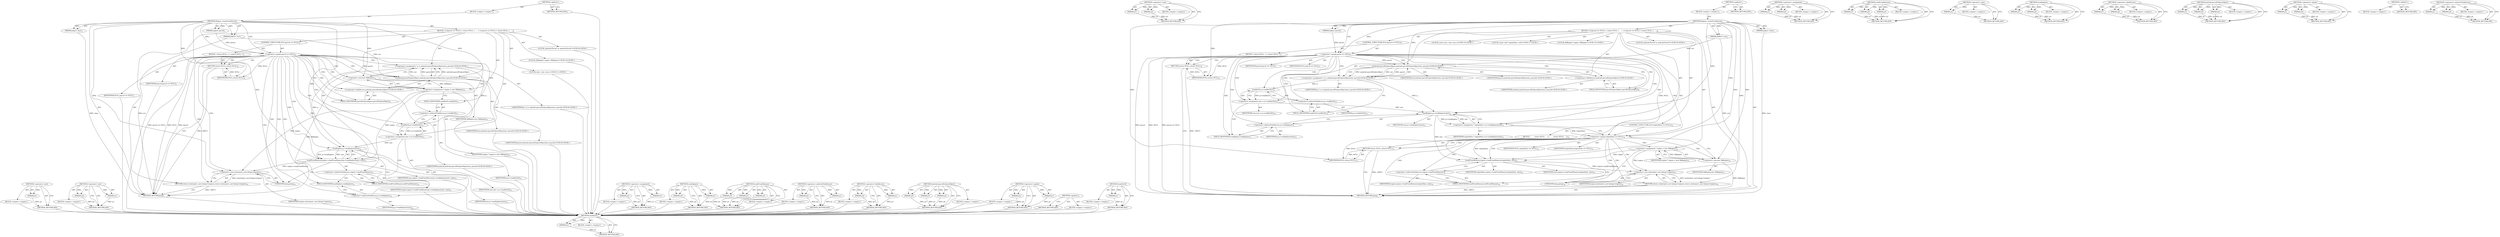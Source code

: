 digraph "&lt;operator&gt;.indirectFieldAccess" {
vulnerable_105 [label=<(METHOD,&lt;operator&gt;.new)>];
vulnerable_106 [label=<(PARAM,p1)>];
vulnerable_107 [label=<(BLOCK,&lt;empty&gt;,&lt;empty&gt;)>];
vulnerable_108 [label=<(METHOD_RETURN,ANY)>];
vulnerable_129 [label=<(METHOD,&lt;operator&gt;.cast)>];
vulnerable_130 [label=<(PARAM,p1)>];
vulnerable_131 [label=<(PARAM,p2)>];
vulnerable_132 [label=<(BLOCK,&lt;empty&gt;,&lt;empty&gt;)>];
vulnerable_133 [label=<(METHOD_RETURN,ANY)>];
vulnerable_6 [label=<(METHOD,&lt;global&gt;)<SUB>1</SUB>>];
vulnerable_7 [label=<(BLOCK,&lt;empty&gt;,&lt;empty&gt;)<SUB>1</SUB>>];
vulnerable_8 [label=<(METHOD,Region_createFromParcel)<SUB>1</SUB>>];
vulnerable_9 [label=<(PARAM,JNIEnv* env)<SUB>1</SUB>>];
vulnerable_10 [label=<(PARAM,jobject clazz)<SUB>1</SUB>>];
vulnerable_11 [label=<(PARAM,jobject parcel)<SUB>1</SUB>>];
vulnerable_12 [label=<(BLOCK,{
 if (parcel == NULL) {
 return NULL;
 }

 
  ...,{
 if (parcel == NULL) {
 return NULL;
 }

 
  ...)<SUB>2</SUB>>];
vulnerable_13 [label=<(CONTROL_STRUCTURE,IF,if (parcel == NULL))<SUB>3</SUB>>];
vulnerable_14 [label=<(&lt;operator&gt;.equals,parcel == NULL)<SUB>3</SUB>>];
vulnerable_15 [label=<(IDENTIFIER,parcel,parcel == NULL)<SUB>3</SUB>>];
vulnerable_16 [label=<(IDENTIFIER,NULL,parcel == NULL)<SUB>3</SUB>>];
vulnerable_17 [label=<(BLOCK,{
 return NULL;
 },{
 return NULL;
 })<SUB>3</SUB>>];
vulnerable_18 [label=<(RETURN,return NULL;,return NULL;)<SUB>4</SUB>>];
vulnerable_19 [label=<(IDENTIFIER,NULL,return NULL;)<SUB>4</SUB>>];
vulnerable_20 [label="<(LOCAL,android.Parcel* p: android.Parcel*)<SUB>8</SUB>>"];
vulnerable_21 [label="<(&lt;operator&gt;.assignment,* p = android::parcelForJavaObject(env, parcel))<SUB>8</SUB>>"];
vulnerable_22 [label="<(IDENTIFIER,p,* p = android::parcelForJavaObject(env, parcel))<SUB>8</SUB>>"];
vulnerable_23 [label="<(android.parcelForJavaObject,android::parcelForJavaObject(env, parcel))<SUB>8</SUB>>"];
vulnerable_24 [label="<(&lt;operator&gt;.fieldAccess,android::parcelForJavaObject)<SUB>8</SUB>>"];
vulnerable_25 [label="<(IDENTIFIER,android,android::parcelForJavaObject(env, parcel))<SUB>8</SUB>>"];
vulnerable_26 [label=<(FIELD_IDENTIFIER,parcelForJavaObject,parcelForJavaObject)<SUB>8</SUB>>];
vulnerable_27 [label="<(IDENTIFIER,env,android::parcelForJavaObject(env, parcel))<SUB>8</SUB>>"];
vulnerable_28 [label="<(IDENTIFIER,parcel,android::parcelForJavaObject(env, parcel))<SUB>8</SUB>>"];
vulnerable_29 [label="<(LOCAL,SkRegion* region: SkRegion*)<SUB>10</SUB>>"];
vulnerable_30 [label=<(&lt;operator&gt;.assignment,* region = new SkRegion)<SUB>10</SUB>>];
vulnerable_31 [label=<(IDENTIFIER,region,* region = new SkRegion)<SUB>10</SUB>>];
vulnerable_32 [label=<(&lt;operator&gt;.new,new SkRegion)<SUB>10</SUB>>];
vulnerable_33 [label=<(IDENTIFIER,SkRegion,new SkRegion)<SUB>10</SUB>>];
vulnerable_34 [label="<(LOCAL,size_t size: size_t)<SUB>11</SUB>>"];
vulnerable_35 [label=<(&lt;operator&gt;.assignment,size = p-&gt;readInt32())<SUB>11</SUB>>];
vulnerable_36 [label=<(IDENTIFIER,size,size = p-&gt;readInt32())<SUB>11</SUB>>];
vulnerable_37 [label=<(readInt32,p-&gt;readInt32())<SUB>11</SUB>>];
vulnerable_38 [label=<(&lt;operator&gt;.indirectFieldAccess,p-&gt;readInt32)<SUB>11</SUB>>];
vulnerable_39 [label=<(IDENTIFIER,p,p-&gt;readInt32())<SUB>11</SUB>>];
vulnerable_40 [label=<(FIELD_IDENTIFIER,readInt32,readInt32)<SUB>11</SUB>>];
vulnerable_41 [label=<(readFromMemory,region-&gt;readFromMemory(p-&gt;readInplace(size), size))<SUB>12</SUB>>];
vulnerable_42 [label=<(&lt;operator&gt;.indirectFieldAccess,region-&gt;readFromMemory)<SUB>12</SUB>>];
vulnerable_43 [label=<(IDENTIFIER,region,region-&gt;readFromMemory(p-&gt;readInplace(size), size))<SUB>12</SUB>>];
vulnerable_44 [label=<(FIELD_IDENTIFIER,readFromMemory,readFromMemory)<SUB>12</SUB>>];
vulnerable_45 [label=<(readInplace,p-&gt;readInplace(size))<SUB>12</SUB>>];
vulnerable_46 [label=<(&lt;operator&gt;.indirectFieldAccess,p-&gt;readInplace)<SUB>12</SUB>>];
vulnerable_47 [label=<(IDENTIFIER,p,p-&gt;readInplace(size))<SUB>12</SUB>>];
vulnerable_48 [label=<(FIELD_IDENTIFIER,readInplace,readInplace)<SUB>12</SUB>>];
vulnerable_49 [label=<(IDENTIFIER,size,p-&gt;readInplace(size))<SUB>12</SUB>>];
vulnerable_50 [label=<(IDENTIFIER,size,region-&gt;readFromMemory(p-&gt;readInplace(size), size))<SUB>12</SUB>>];
vulnerable_51 [label=<(RETURN,return reinterpret_cast&lt;jlong&gt;(region);,return reinterpret_cast&lt;jlong&gt;(region);)<SUB>14</SUB>>];
vulnerable_52 [label=<(&lt;operator&gt;.cast,reinterpret_cast&lt;jlong&gt;(region))<SUB>14</SUB>>];
vulnerable_53 [label=<(UNKNOWN,jlong,jlong)<SUB>14</SUB>>];
vulnerable_54 [label=<(IDENTIFIER,region,reinterpret_cast&lt;jlong&gt;(region))<SUB>14</SUB>>];
vulnerable_55 [label=<(METHOD_RETURN,jlong)<SUB>1</SUB>>];
vulnerable_57 [label=<(METHOD_RETURN,ANY)<SUB>1</SUB>>];
vulnerable_89 [label=<(METHOD,&lt;operator&gt;.assignment)>];
vulnerable_90 [label=<(PARAM,p1)>];
vulnerable_91 [label=<(PARAM,p2)>];
vulnerable_92 [label=<(BLOCK,&lt;empty&gt;,&lt;empty&gt;)>];
vulnerable_93 [label=<(METHOD_RETURN,ANY)>];
vulnerable_124 [label=<(METHOD,readInplace)>];
vulnerable_125 [label=<(PARAM,p1)>];
vulnerable_126 [label=<(PARAM,p2)>];
vulnerable_127 [label=<(BLOCK,&lt;empty&gt;,&lt;empty&gt;)>];
vulnerable_128 [label=<(METHOD_RETURN,ANY)>];
vulnerable_118 [label=<(METHOD,readFromMemory)>];
vulnerable_119 [label=<(PARAM,p1)>];
vulnerable_120 [label=<(PARAM,p2)>];
vulnerable_121 [label=<(PARAM,p3)>];
vulnerable_122 [label=<(BLOCK,&lt;empty&gt;,&lt;empty&gt;)>];
vulnerable_123 [label=<(METHOD_RETURN,ANY)>];
vulnerable_113 [label=<(METHOD,&lt;operator&gt;.indirectFieldAccess)>];
vulnerable_114 [label=<(PARAM,p1)>];
vulnerable_115 [label=<(PARAM,p2)>];
vulnerable_116 [label=<(BLOCK,&lt;empty&gt;,&lt;empty&gt;)>];
vulnerable_117 [label=<(METHOD_RETURN,ANY)>];
vulnerable_100 [label=<(METHOD,&lt;operator&gt;.fieldAccess)>];
vulnerable_101 [label=<(PARAM,p1)>];
vulnerable_102 [label=<(PARAM,p2)>];
vulnerable_103 [label=<(BLOCK,&lt;empty&gt;,&lt;empty&gt;)>];
vulnerable_104 [label=<(METHOD_RETURN,ANY)>];
vulnerable_94 [label=<(METHOD,android.parcelForJavaObject)>];
vulnerable_95 [label=<(PARAM,p1)>];
vulnerable_96 [label=<(PARAM,p2)>];
vulnerable_97 [label=<(PARAM,p3)>];
vulnerable_98 [label=<(BLOCK,&lt;empty&gt;,&lt;empty&gt;)>];
vulnerable_99 [label=<(METHOD_RETURN,ANY)>];
vulnerable_84 [label=<(METHOD,&lt;operator&gt;.equals)>];
vulnerable_85 [label=<(PARAM,p1)>];
vulnerable_86 [label=<(PARAM,p2)>];
vulnerable_87 [label=<(BLOCK,&lt;empty&gt;,&lt;empty&gt;)>];
vulnerable_88 [label=<(METHOD_RETURN,ANY)>];
vulnerable_78 [label=<(METHOD,&lt;global&gt;)<SUB>1</SUB>>];
vulnerable_79 [label=<(BLOCK,&lt;empty&gt;,&lt;empty&gt;)>];
vulnerable_80 [label=<(METHOD_RETURN,ANY)>];
vulnerable_109 [label=<(METHOD,readInt32)>];
vulnerable_110 [label=<(PARAM,p1)>];
vulnerable_111 [label=<(BLOCK,&lt;empty&gt;,&lt;empty&gt;)>];
vulnerable_112 [label=<(METHOD_RETURN,ANY)>];
fixed_118 [label=<(METHOD,readInt32)>];
fixed_119 [label=<(PARAM,p1)>];
fixed_120 [label=<(BLOCK,&lt;empty&gt;,&lt;empty&gt;)>];
fixed_121 [label=<(METHOD_RETURN,ANY)>];
fixed_142 [label=<(METHOD,&lt;operator&gt;.cast)>];
fixed_143 [label=<(PARAM,p1)>];
fixed_144 [label=<(PARAM,p2)>];
fixed_145 [label=<(BLOCK,&lt;empty&gt;,&lt;empty&gt;)>];
fixed_146 [label=<(METHOD_RETURN,ANY)>];
fixed_6 [label=<(METHOD,&lt;global&gt;)<SUB>1</SUB>>];
fixed_7 [label=<(BLOCK,&lt;empty&gt;,&lt;empty&gt;)<SUB>1</SUB>>];
fixed_8 [label=<(METHOD,Region_createFromParcel)<SUB>1</SUB>>];
fixed_9 [label=<(PARAM,JNIEnv* env)<SUB>1</SUB>>];
fixed_10 [label=<(PARAM,jobject clazz)<SUB>1</SUB>>];
fixed_11 [label=<(PARAM,jobject parcel)<SUB>1</SUB>>];
fixed_12 [label=<(BLOCK,{
 if (parcel == NULL) {
 return NULL;
 }

 
  ...,{
 if (parcel == NULL) {
 return NULL;
 }

 
  ...)<SUB>2</SUB>>];
fixed_13 [label=<(CONTROL_STRUCTURE,IF,if (parcel == NULL))<SUB>3</SUB>>];
fixed_14 [label=<(&lt;operator&gt;.equals,parcel == NULL)<SUB>3</SUB>>];
fixed_15 [label=<(IDENTIFIER,parcel,parcel == NULL)<SUB>3</SUB>>];
fixed_16 [label=<(IDENTIFIER,NULL,parcel == NULL)<SUB>3</SUB>>];
fixed_17 [label=<(BLOCK,{
 return NULL;
 },{
 return NULL;
 })<SUB>3</SUB>>];
fixed_18 [label=<(RETURN,return NULL;,return NULL;)<SUB>4</SUB>>];
fixed_19 [label=<(IDENTIFIER,NULL,return NULL;)<SUB>4</SUB>>];
fixed_20 [label="<(LOCAL,android.Parcel* p: android.Parcel*)<SUB>8</SUB>>"];
fixed_21 [label="<(&lt;operator&gt;.assignment,* p = android::parcelForJavaObject(env, parcel))<SUB>8</SUB>>"];
fixed_22 [label="<(IDENTIFIER,p,* p = android::parcelForJavaObject(env, parcel))<SUB>8</SUB>>"];
fixed_23 [label="<(android.parcelForJavaObject,android::parcelForJavaObject(env, parcel))<SUB>8</SUB>>"];
fixed_24 [label="<(&lt;operator&gt;.fieldAccess,android::parcelForJavaObject)<SUB>8</SUB>>"];
fixed_25 [label="<(IDENTIFIER,android,android::parcelForJavaObject(env, parcel))<SUB>8</SUB>>"];
fixed_26 [label=<(FIELD_IDENTIFIER,parcelForJavaObject,parcelForJavaObject)<SUB>8</SUB>>];
fixed_27 [label="<(IDENTIFIER,env,android::parcelForJavaObject(env, parcel))<SUB>8</SUB>>"];
fixed_28 [label="<(IDENTIFIER,parcel,android::parcelForJavaObject(env, parcel))<SUB>8</SUB>>"];
fixed_29 [label="<(LOCAL,const size_t size: size_t)<SUB>10</SUB>>"];
fixed_30 [label=<(&lt;operator&gt;.assignment,size = p-&gt;readInt32())<SUB>10</SUB>>];
fixed_31 [label=<(IDENTIFIER,size,size = p-&gt;readInt32())<SUB>10</SUB>>];
fixed_32 [label=<(readInt32,p-&gt;readInt32())<SUB>10</SUB>>];
fixed_33 [label=<(&lt;operator&gt;.indirectFieldAccess,p-&gt;readInt32)<SUB>10</SUB>>];
fixed_34 [label=<(IDENTIFIER,p,p-&gt;readInt32())<SUB>10</SUB>>];
fixed_35 [label=<(FIELD_IDENTIFIER,readInt32,readInt32)<SUB>10</SUB>>];
fixed_36 [label="<(LOCAL,const void* regionData: void*)<SUB>11</SUB>>"];
fixed_37 [label=<(&lt;operator&gt;.assignment,* regionData = p-&gt;readInplace(size))<SUB>11</SUB>>];
fixed_38 [label=<(IDENTIFIER,regionData,* regionData = p-&gt;readInplace(size))<SUB>11</SUB>>];
fixed_39 [label=<(readInplace,p-&gt;readInplace(size))<SUB>11</SUB>>];
fixed_40 [label=<(&lt;operator&gt;.indirectFieldAccess,p-&gt;readInplace)<SUB>11</SUB>>];
fixed_41 [label=<(IDENTIFIER,p,p-&gt;readInplace(size))<SUB>11</SUB>>];
fixed_42 [label=<(FIELD_IDENTIFIER,readInplace,readInplace)<SUB>11</SUB>>];
fixed_43 [label=<(IDENTIFIER,size,p-&gt;readInplace(size))<SUB>11</SUB>>];
fixed_44 [label=<(CONTROL_STRUCTURE,IF,if (regionData == NULL))<SUB>12</SUB>>];
fixed_45 [label=<(&lt;operator&gt;.equals,regionData == NULL)<SUB>12</SUB>>];
fixed_46 [label=<(IDENTIFIER,regionData,regionData == NULL)<SUB>12</SUB>>];
fixed_47 [label=<(IDENTIFIER,NULL,regionData == NULL)<SUB>12</SUB>>];
fixed_48 [label=<(BLOCK,{
        return NULL;
    },{
        return NULL;
    })<SUB>12</SUB>>];
fixed_49 [label=<(RETURN,return NULL;,return NULL;)<SUB>13</SUB>>];
fixed_50 [label=<(IDENTIFIER,NULL,return NULL;)<SUB>13</SUB>>];
fixed_51 [label="<(LOCAL,SkRegion* region: SkRegion*)<SUB>15</SUB>>"];
fixed_52 [label=<(&lt;operator&gt;.assignment,* region = new SkRegion)<SUB>15</SUB>>];
fixed_53 [label=<(IDENTIFIER,region,* region = new SkRegion)<SUB>15</SUB>>];
fixed_54 [label=<(&lt;operator&gt;.new,new SkRegion)<SUB>15</SUB>>];
fixed_55 [label=<(IDENTIFIER,SkRegion,new SkRegion)<SUB>15</SUB>>];
fixed_56 [label=<(readFromMemory,region-&gt;readFromMemory(regionData, size))<SUB>16</SUB>>];
fixed_57 [label=<(&lt;operator&gt;.indirectFieldAccess,region-&gt;readFromMemory)<SUB>16</SUB>>];
fixed_58 [label=<(IDENTIFIER,region,region-&gt;readFromMemory(regionData, size))<SUB>16</SUB>>];
fixed_59 [label=<(FIELD_IDENTIFIER,readFromMemory,readFromMemory)<SUB>16</SUB>>];
fixed_60 [label=<(IDENTIFIER,regionData,region-&gt;readFromMemory(regionData, size))<SUB>16</SUB>>];
fixed_61 [label=<(IDENTIFIER,size,region-&gt;readFromMemory(regionData, size))<SUB>16</SUB>>];
fixed_62 [label=<(RETURN,return reinterpret_cast&lt;jlong&gt;(region);,return reinterpret_cast&lt;jlong&gt;(region);)<SUB>18</SUB>>];
fixed_63 [label=<(&lt;operator&gt;.cast,reinterpret_cast&lt;jlong&gt;(region))<SUB>18</SUB>>];
fixed_64 [label=<(UNKNOWN,jlong,jlong)<SUB>18</SUB>>];
fixed_65 [label=<(IDENTIFIER,region,reinterpret_cast&lt;jlong&gt;(region))<SUB>18</SUB>>];
fixed_66 [label=<(METHOD_RETURN,jlong)<SUB>1</SUB>>];
fixed_68 [label=<(METHOD_RETURN,ANY)<SUB>1</SUB>>];
fixed_102 [label=<(METHOD,&lt;operator&gt;.assignment)>];
fixed_103 [label=<(PARAM,p1)>];
fixed_104 [label=<(PARAM,p2)>];
fixed_105 [label=<(BLOCK,&lt;empty&gt;,&lt;empty&gt;)>];
fixed_106 [label=<(METHOD_RETURN,ANY)>];
fixed_136 [label=<(METHOD,readFromMemory)>];
fixed_137 [label=<(PARAM,p1)>];
fixed_138 [label=<(PARAM,p2)>];
fixed_139 [label=<(PARAM,p3)>];
fixed_140 [label=<(BLOCK,&lt;empty&gt;,&lt;empty&gt;)>];
fixed_141 [label=<(METHOD_RETURN,ANY)>];
fixed_132 [label=<(METHOD,&lt;operator&gt;.new)>];
fixed_133 [label=<(PARAM,p1)>];
fixed_134 [label=<(BLOCK,&lt;empty&gt;,&lt;empty&gt;)>];
fixed_135 [label=<(METHOD_RETURN,ANY)>];
fixed_127 [label=<(METHOD,readInplace)>];
fixed_128 [label=<(PARAM,p1)>];
fixed_129 [label=<(PARAM,p2)>];
fixed_130 [label=<(BLOCK,&lt;empty&gt;,&lt;empty&gt;)>];
fixed_131 [label=<(METHOD_RETURN,ANY)>];
fixed_113 [label=<(METHOD,&lt;operator&gt;.fieldAccess)>];
fixed_114 [label=<(PARAM,p1)>];
fixed_115 [label=<(PARAM,p2)>];
fixed_116 [label=<(BLOCK,&lt;empty&gt;,&lt;empty&gt;)>];
fixed_117 [label=<(METHOD_RETURN,ANY)>];
fixed_107 [label=<(METHOD,android.parcelForJavaObject)>];
fixed_108 [label=<(PARAM,p1)>];
fixed_109 [label=<(PARAM,p2)>];
fixed_110 [label=<(PARAM,p3)>];
fixed_111 [label=<(BLOCK,&lt;empty&gt;,&lt;empty&gt;)>];
fixed_112 [label=<(METHOD_RETURN,ANY)>];
fixed_97 [label=<(METHOD,&lt;operator&gt;.equals)>];
fixed_98 [label=<(PARAM,p1)>];
fixed_99 [label=<(PARAM,p2)>];
fixed_100 [label=<(BLOCK,&lt;empty&gt;,&lt;empty&gt;)>];
fixed_101 [label=<(METHOD_RETURN,ANY)>];
fixed_91 [label=<(METHOD,&lt;global&gt;)<SUB>1</SUB>>];
fixed_92 [label=<(BLOCK,&lt;empty&gt;,&lt;empty&gt;)>];
fixed_93 [label=<(METHOD_RETURN,ANY)>];
fixed_122 [label=<(METHOD,&lt;operator&gt;.indirectFieldAccess)>];
fixed_123 [label=<(PARAM,p1)>];
fixed_124 [label=<(PARAM,p2)>];
fixed_125 [label=<(BLOCK,&lt;empty&gt;,&lt;empty&gt;)>];
fixed_126 [label=<(METHOD_RETURN,ANY)>];
vulnerable_105 -> vulnerable_106  [key=0, label="AST: "];
vulnerable_105 -> vulnerable_106  [key=1, label="DDG: "];
vulnerable_105 -> vulnerable_107  [key=0, label="AST: "];
vulnerable_105 -> vulnerable_108  [key=0, label="AST: "];
vulnerable_105 -> vulnerable_108  [key=1, label="CFG: "];
vulnerable_106 -> vulnerable_108  [key=0, label="DDG: p1"];
vulnerable_107 -> fixed_118  [key=0];
vulnerable_108 -> fixed_118  [key=0];
vulnerable_129 -> vulnerable_130  [key=0, label="AST: "];
vulnerable_129 -> vulnerable_130  [key=1, label="DDG: "];
vulnerable_129 -> vulnerable_132  [key=0, label="AST: "];
vulnerable_129 -> vulnerable_131  [key=0, label="AST: "];
vulnerable_129 -> vulnerable_131  [key=1, label="DDG: "];
vulnerable_129 -> vulnerable_133  [key=0, label="AST: "];
vulnerable_129 -> vulnerable_133  [key=1, label="CFG: "];
vulnerable_130 -> vulnerable_133  [key=0, label="DDG: p1"];
vulnerable_131 -> vulnerable_133  [key=0, label="DDG: p2"];
vulnerable_132 -> fixed_118  [key=0];
vulnerable_133 -> fixed_118  [key=0];
vulnerable_6 -> vulnerable_7  [key=0, label="AST: "];
vulnerable_6 -> vulnerable_57  [key=0, label="AST: "];
vulnerable_6 -> vulnerable_57  [key=1, label="CFG: "];
vulnerable_7 -> vulnerable_8  [key=0, label="AST: "];
vulnerable_8 -> vulnerable_9  [key=0, label="AST: "];
vulnerable_8 -> vulnerable_9  [key=1, label="DDG: "];
vulnerable_8 -> vulnerable_10  [key=0, label="AST: "];
vulnerable_8 -> vulnerable_10  [key=1, label="DDG: "];
vulnerable_8 -> vulnerable_11  [key=0, label="AST: "];
vulnerable_8 -> vulnerable_11  [key=1, label="DDG: "];
vulnerable_8 -> vulnerable_12  [key=0, label="AST: "];
vulnerable_8 -> vulnerable_55  [key=0, label="AST: "];
vulnerable_8 -> vulnerable_14  [key=0, label="CFG: "];
vulnerable_8 -> vulnerable_14  [key=1, label="DDG: "];
vulnerable_8 -> vulnerable_41  [key=0, label="DDG: "];
vulnerable_8 -> vulnerable_52  [key=0, label="DDG: "];
vulnerable_8 -> vulnerable_23  [key=0, label="DDG: "];
vulnerable_8 -> vulnerable_32  [key=0, label="DDG: "];
vulnerable_8 -> vulnerable_45  [key=0, label="DDG: "];
vulnerable_8 -> vulnerable_19  [key=0, label="DDG: "];
vulnerable_9 -> vulnerable_55  [key=0, label="DDG: env"];
vulnerable_9 -> vulnerable_23  [key=0, label="DDG: env"];
vulnerable_10 -> vulnerable_55  [key=0, label="DDG: clazz"];
vulnerable_11 -> vulnerable_14  [key=0, label="DDG: parcel"];
vulnerable_12 -> vulnerable_13  [key=0, label="AST: "];
vulnerable_12 -> vulnerable_20  [key=0, label="AST: "];
vulnerable_12 -> vulnerable_21  [key=0, label="AST: "];
vulnerable_12 -> vulnerable_29  [key=0, label="AST: "];
vulnerable_12 -> vulnerable_30  [key=0, label="AST: "];
vulnerable_12 -> vulnerable_34  [key=0, label="AST: "];
vulnerable_12 -> vulnerable_35  [key=0, label="AST: "];
vulnerable_12 -> vulnerable_41  [key=0, label="AST: "];
vulnerable_12 -> vulnerable_51  [key=0, label="AST: "];
vulnerable_13 -> vulnerable_14  [key=0, label="AST: "];
vulnerable_13 -> vulnerable_17  [key=0, label="AST: "];
vulnerable_14 -> vulnerable_15  [key=0, label="AST: "];
vulnerable_14 -> vulnerable_16  [key=0, label="AST: "];
vulnerable_14 -> vulnerable_18  [key=0, label="CFG: "];
vulnerable_14 -> vulnerable_18  [key=1, label="CDG: "];
vulnerable_14 -> vulnerable_26  [key=0, label="CFG: "];
vulnerable_14 -> vulnerable_26  [key=1, label="CDG: "];
vulnerable_14 -> vulnerable_55  [key=0, label="DDG: parcel"];
vulnerable_14 -> vulnerable_55  [key=1, label="DDG: NULL"];
vulnerable_14 -> vulnerable_55  [key=2, label="DDG: parcel == NULL"];
vulnerable_14 -> vulnerable_23  [key=0, label="DDG: parcel"];
vulnerable_14 -> vulnerable_23  [key=1, label="CDG: "];
vulnerable_14 -> vulnerable_19  [key=0, label="DDG: NULL"];
vulnerable_14 -> vulnerable_24  [key=0, label="CDG: "];
vulnerable_14 -> vulnerable_30  [key=0, label="CDG: "];
vulnerable_14 -> vulnerable_21  [key=0, label="CDG: "];
vulnerable_14 -> vulnerable_48  [key=0, label="CDG: "];
vulnerable_14 -> vulnerable_32  [key=0, label="CDG: "];
vulnerable_14 -> vulnerable_42  [key=0, label="CDG: "];
vulnerable_14 -> vulnerable_51  [key=0, label="CDG: "];
vulnerable_14 -> vulnerable_52  [key=0, label="CDG: "];
vulnerable_14 -> vulnerable_37  [key=0, label="CDG: "];
vulnerable_14 -> vulnerable_46  [key=0, label="CDG: "];
vulnerable_14 -> vulnerable_53  [key=0, label="CDG: "];
vulnerable_14 -> vulnerable_38  [key=0, label="CDG: "];
vulnerable_14 -> vulnerable_41  [key=0, label="CDG: "];
vulnerable_14 -> vulnerable_45  [key=0, label="CDG: "];
vulnerable_14 -> vulnerable_40  [key=0, label="CDG: "];
vulnerable_14 -> vulnerable_44  [key=0, label="CDG: "];
vulnerable_14 -> vulnerable_35  [key=0, label="CDG: "];
vulnerable_15 -> fixed_118  [key=0];
vulnerable_16 -> fixed_118  [key=0];
vulnerable_17 -> vulnerable_18  [key=0, label="AST: "];
vulnerable_18 -> vulnerable_19  [key=0, label="AST: "];
vulnerable_18 -> vulnerable_55  [key=0, label="CFG: "];
vulnerable_18 -> vulnerable_55  [key=1, label="DDG: &lt;RET&gt;"];
vulnerable_19 -> vulnerable_18  [key=0, label="DDG: NULL"];
vulnerable_20 -> fixed_118  [key=0];
vulnerable_21 -> vulnerable_22  [key=0, label="AST: "];
vulnerable_21 -> vulnerable_23  [key=0, label="AST: "];
vulnerable_21 -> vulnerable_32  [key=0, label="CFG: "];
vulnerable_21 -> vulnerable_37  [key=0, label="DDG: p"];
vulnerable_21 -> vulnerable_45  [key=0, label="DDG: p"];
vulnerable_22 -> fixed_118  [key=0];
vulnerable_23 -> vulnerable_24  [key=0, label="AST: "];
vulnerable_23 -> vulnerable_27  [key=0, label="AST: "];
vulnerable_23 -> vulnerable_28  [key=0, label="AST: "];
vulnerable_23 -> vulnerable_21  [key=0, label="CFG: "];
vulnerable_23 -> vulnerable_21  [key=1, label="DDG: android::parcelForJavaObject"];
vulnerable_23 -> vulnerable_21  [key=2, label="DDG: env"];
vulnerable_23 -> vulnerable_21  [key=3, label="DDG: parcel"];
vulnerable_24 -> vulnerable_25  [key=0, label="AST: "];
vulnerable_24 -> vulnerable_26  [key=0, label="AST: "];
vulnerable_24 -> vulnerable_23  [key=0, label="CFG: "];
vulnerable_25 -> fixed_118  [key=0];
vulnerable_26 -> vulnerable_24  [key=0, label="CFG: "];
vulnerable_27 -> fixed_118  [key=0];
vulnerable_28 -> fixed_118  [key=0];
vulnerable_29 -> fixed_118  [key=0];
vulnerable_30 -> vulnerable_31  [key=0, label="AST: "];
vulnerable_30 -> vulnerable_32  [key=0, label="AST: "];
vulnerable_30 -> vulnerable_40  [key=0, label="CFG: "];
vulnerable_30 -> vulnerable_41  [key=0, label="DDG: region"];
vulnerable_30 -> vulnerable_52  [key=0, label="DDG: region"];
vulnerable_31 -> fixed_118  [key=0];
vulnerable_32 -> vulnerable_33  [key=0, label="AST: "];
vulnerable_32 -> vulnerable_30  [key=0, label="CFG: "];
vulnerable_32 -> vulnerable_30  [key=1, label="DDG: SkRegion"];
vulnerable_32 -> vulnerable_55  [key=0, label="DDG: SkRegion"];
vulnerable_33 -> fixed_118  [key=0];
vulnerable_34 -> fixed_118  [key=0];
vulnerable_35 -> vulnerable_36  [key=0, label="AST: "];
vulnerable_35 -> vulnerable_37  [key=0, label="AST: "];
vulnerable_35 -> vulnerable_44  [key=0, label="CFG: "];
vulnerable_35 -> vulnerable_45  [key=0, label="DDG: size"];
vulnerable_36 -> fixed_118  [key=0];
vulnerable_37 -> vulnerable_38  [key=0, label="AST: "];
vulnerable_37 -> vulnerable_35  [key=0, label="CFG: "];
vulnerable_37 -> vulnerable_35  [key=1, label="DDG: p-&gt;readInt32"];
vulnerable_38 -> vulnerable_39  [key=0, label="AST: "];
vulnerable_38 -> vulnerable_40  [key=0, label="AST: "];
vulnerable_38 -> vulnerable_37  [key=0, label="CFG: "];
vulnerable_39 -> fixed_118  [key=0];
vulnerable_40 -> vulnerable_38  [key=0, label="CFG: "];
vulnerable_41 -> vulnerable_42  [key=0, label="AST: "];
vulnerable_41 -> vulnerable_45  [key=0, label="AST: "];
vulnerable_41 -> vulnerable_50  [key=0, label="AST: "];
vulnerable_41 -> vulnerable_53  [key=0, label="CFG: "];
vulnerable_41 -> vulnerable_52  [key=0, label="DDG: region-&gt;readFromMemory"];
vulnerable_42 -> vulnerable_43  [key=0, label="AST: "];
vulnerable_42 -> vulnerable_44  [key=0, label="AST: "];
vulnerable_42 -> vulnerable_48  [key=0, label="CFG: "];
vulnerable_43 -> fixed_118  [key=0];
vulnerable_44 -> vulnerable_42  [key=0, label="CFG: "];
vulnerable_45 -> vulnerable_46  [key=0, label="AST: "];
vulnerable_45 -> vulnerable_49  [key=0, label="AST: "];
vulnerable_45 -> vulnerable_41  [key=0, label="CFG: "];
vulnerable_45 -> vulnerable_41  [key=1, label="DDG: p-&gt;readInplace"];
vulnerable_45 -> vulnerable_41  [key=2, label="DDG: size"];
vulnerable_46 -> vulnerable_47  [key=0, label="AST: "];
vulnerable_46 -> vulnerable_48  [key=0, label="AST: "];
vulnerable_46 -> vulnerable_45  [key=0, label="CFG: "];
vulnerable_47 -> fixed_118  [key=0];
vulnerable_48 -> vulnerable_46  [key=0, label="CFG: "];
vulnerable_49 -> fixed_118  [key=0];
vulnerable_50 -> fixed_118  [key=0];
vulnerable_51 -> vulnerable_52  [key=0, label="AST: "];
vulnerable_51 -> vulnerable_55  [key=0, label="CFG: "];
vulnerable_51 -> vulnerable_55  [key=1, label="DDG: &lt;RET&gt;"];
vulnerable_52 -> vulnerable_53  [key=0, label="AST: "];
vulnerable_52 -> vulnerable_54  [key=0, label="AST: "];
vulnerable_52 -> vulnerable_51  [key=0, label="CFG: "];
vulnerable_52 -> vulnerable_51  [key=1, label="DDG: reinterpret_cast&lt;jlong&gt;(region)"];
vulnerable_53 -> vulnerable_52  [key=0, label="CFG: "];
vulnerable_54 -> fixed_118  [key=0];
vulnerable_55 -> fixed_118  [key=0];
vulnerable_57 -> fixed_118  [key=0];
vulnerable_89 -> vulnerable_90  [key=0, label="AST: "];
vulnerable_89 -> vulnerable_90  [key=1, label="DDG: "];
vulnerable_89 -> vulnerable_92  [key=0, label="AST: "];
vulnerable_89 -> vulnerable_91  [key=0, label="AST: "];
vulnerable_89 -> vulnerable_91  [key=1, label="DDG: "];
vulnerable_89 -> vulnerable_93  [key=0, label="AST: "];
vulnerable_89 -> vulnerable_93  [key=1, label="CFG: "];
vulnerable_90 -> vulnerable_93  [key=0, label="DDG: p1"];
vulnerable_91 -> vulnerable_93  [key=0, label="DDG: p2"];
vulnerable_92 -> fixed_118  [key=0];
vulnerable_93 -> fixed_118  [key=0];
vulnerable_124 -> vulnerable_125  [key=0, label="AST: "];
vulnerable_124 -> vulnerable_125  [key=1, label="DDG: "];
vulnerable_124 -> vulnerable_127  [key=0, label="AST: "];
vulnerable_124 -> vulnerable_126  [key=0, label="AST: "];
vulnerable_124 -> vulnerable_126  [key=1, label="DDG: "];
vulnerable_124 -> vulnerable_128  [key=0, label="AST: "];
vulnerable_124 -> vulnerable_128  [key=1, label="CFG: "];
vulnerable_125 -> vulnerable_128  [key=0, label="DDG: p1"];
vulnerable_126 -> vulnerable_128  [key=0, label="DDG: p2"];
vulnerable_127 -> fixed_118  [key=0];
vulnerable_128 -> fixed_118  [key=0];
vulnerable_118 -> vulnerable_119  [key=0, label="AST: "];
vulnerable_118 -> vulnerable_119  [key=1, label="DDG: "];
vulnerable_118 -> vulnerable_122  [key=0, label="AST: "];
vulnerable_118 -> vulnerable_120  [key=0, label="AST: "];
vulnerable_118 -> vulnerable_120  [key=1, label="DDG: "];
vulnerable_118 -> vulnerable_123  [key=0, label="AST: "];
vulnerable_118 -> vulnerable_123  [key=1, label="CFG: "];
vulnerable_118 -> vulnerable_121  [key=0, label="AST: "];
vulnerable_118 -> vulnerable_121  [key=1, label="DDG: "];
vulnerable_119 -> vulnerable_123  [key=0, label="DDG: p1"];
vulnerable_120 -> vulnerable_123  [key=0, label="DDG: p2"];
vulnerable_121 -> vulnerable_123  [key=0, label="DDG: p3"];
vulnerable_122 -> fixed_118  [key=0];
vulnerable_123 -> fixed_118  [key=0];
vulnerable_113 -> vulnerable_114  [key=0, label="AST: "];
vulnerable_113 -> vulnerable_114  [key=1, label="DDG: "];
vulnerable_113 -> vulnerable_116  [key=0, label="AST: "];
vulnerable_113 -> vulnerable_115  [key=0, label="AST: "];
vulnerable_113 -> vulnerable_115  [key=1, label="DDG: "];
vulnerable_113 -> vulnerable_117  [key=0, label="AST: "];
vulnerable_113 -> vulnerable_117  [key=1, label="CFG: "];
vulnerable_114 -> vulnerable_117  [key=0, label="DDG: p1"];
vulnerable_115 -> vulnerable_117  [key=0, label="DDG: p2"];
vulnerable_116 -> fixed_118  [key=0];
vulnerable_117 -> fixed_118  [key=0];
vulnerable_100 -> vulnerable_101  [key=0, label="AST: "];
vulnerable_100 -> vulnerable_101  [key=1, label="DDG: "];
vulnerable_100 -> vulnerable_103  [key=0, label="AST: "];
vulnerable_100 -> vulnerable_102  [key=0, label="AST: "];
vulnerable_100 -> vulnerable_102  [key=1, label="DDG: "];
vulnerable_100 -> vulnerable_104  [key=0, label="AST: "];
vulnerable_100 -> vulnerable_104  [key=1, label="CFG: "];
vulnerable_101 -> vulnerable_104  [key=0, label="DDG: p1"];
vulnerable_102 -> vulnerable_104  [key=0, label="DDG: p2"];
vulnerable_103 -> fixed_118  [key=0];
vulnerable_104 -> fixed_118  [key=0];
vulnerable_94 -> vulnerable_95  [key=0, label="AST: "];
vulnerable_94 -> vulnerable_95  [key=1, label="DDG: "];
vulnerable_94 -> vulnerable_98  [key=0, label="AST: "];
vulnerable_94 -> vulnerable_96  [key=0, label="AST: "];
vulnerable_94 -> vulnerable_96  [key=1, label="DDG: "];
vulnerable_94 -> vulnerable_99  [key=0, label="AST: "];
vulnerable_94 -> vulnerable_99  [key=1, label="CFG: "];
vulnerable_94 -> vulnerable_97  [key=0, label="AST: "];
vulnerable_94 -> vulnerable_97  [key=1, label="DDG: "];
vulnerable_95 -> vulnerable_99  [key=0, label="DDG: p1"];
vulnerable_96 -> vulnerable_99  [key=0, label="DDG: p2"];
vulnerable_97 -> vulnerable_99  [key=0, label="DDG: p3"];
vulnerable_98 -> fixed_118  [key=0];
vulnerable_99 -> fixed_118  [key=0];
vulnerable_84 -> vulnerable_85  [key=0, label="AST: "];
vulnerable_84 -> vulnerable_85  [key=1, label="DDG: "];
vulnerable_84 -> vulnerable_87  [key=0, label="AST: "];
vulnerable_84 -> vulnerable_86  [key=0, label="AST: "];
vulnerable_84 -> vulnerable_86  [key=1, label="DDG: "];
vulnerable_84 -> vulnerable_88  [key=0, label="AST: "];
vulnerable_84 -> vulnerable_88  [key=1, label="CFG: "];
vulnerable_85 -> vulnerable_88  [key=0, label="DDG: p1"];
vulnerable_86 -> vulnerable_88  [key=0, label="DDG: p2"];
vulnerable_87 -> fixed_118  [key=0];
vulnerable_88 -> fixed_118  [key=0];
vulnerable_78 -> vulnerable_79  [key=0, label="AST: "];
vulnerable_78 -> vulnerable_80  [key=0, label="AST: "];
vulnerable_78 -> vulnerable_80  [key=1, label="CFG: "];
vulnerable_79 -> fixed_118  [key=0];
vulnerable_80 -> fixed_118  [key=0];
vulnerable_109 -> vulnerable_110  [key=0, label="AST: "];
vulnerable_109 -> vulnerable_110  [key=1, label="DDG: "];
vulnerable_109 -> vulnerable_111  [key=0, label="AST: "];
vulnerable_109 -> vulnerable_112  [key=0, label="AST: "];
vulnerable_109 -> vulnerable_112  [key=1, label="CFG: "];
vulnerable_110 -> vulnerable_112  [key=0, label="DDG: p1"];
vulnerable_111 -> fixed_118  [key=0];
vulnerable_112 -> fixed_118  [key=0];
fixed_118 -> fixed_119  [key=0, label="AST: "];
fixed_118 -> fixed_119  [key=1, label="DDG: "];
fixed_118 -> fixed_120  [key=0, label="AST: "];
fixed_118 -> fixed_121  [key=0, label="AST: "];
fixed_118 -> fixed_121  [key=1, label="CFG: "];
fixed_119 -> fixed_121  [key=0, label="DDG: p1"];
fixed_142 -> fixed_143  [key=0, label="AST: "];
fixed_142 -> fixed_143  [key=1, label="DDG: "];
fixed_142 -> fixed_145  [key=0, label="AST: "];
fixed_142 -> fixed_144  [key=0, label="AST: "];
fixed_142 -> fixed_144  [key=1, label="DDG: "];
fixed_142 -> fixed_146  [key=0, label="AST: "];
fixed_142 -> fixed_146  [key=1, label="CFG: "];
fixed_143 -> fixed_146  [key=0, label="DDG: p1"];
fixed_144 -> fixed_146  [key=0, label="DDG: p2"];
fixed_6 -> fixed_7  [key=0, label="AST: "];
fixed_6 -> fixed_68  [key=0, label="AST: "];
fixed_6 -> fixed_68  [key=1, label="CFG: "];
fixed_7 -> fixed_8  [key=0, label="AST: "];
fixed_8 -> fixed_9  [key=0, label="AST: "];
fixed_8 -> fixed_9  [key=1, label="DDG: "];
fixed_8 -> fixed_10  [key=0, label="AST: "];
fixed_8 -> fixed_10  [key=1, label="DDG: "];
fixed_8 -> fixed_11  [key=0, label="AST: "];
fixed_8 -> fixed_11  [key=1, label="DDG: "];
fixed_8 -> fixed_12  [key=0, label="AST: "];
fixed_8 -> fixed_66  [key=0, label="AST: "];
fixed_8 -> fixed_14  [key=0, label="CFG: "];
fixed_8 -> fixed_14  [key=1, label="DDG: "];
fixed_8 -> fixed_56  [key=0, label="DDG: "];
fixed_8 -> fixed_63  [key=0, label="DDG: "];
fixed_8 -> fixed_23  [key=0, label="DDG: "];
fixed_8 -> fixed_39  [key=0, label="DDG: "];
fixed_8 -> fixed_45  [key=0, label="DDG: "];
fixed_8 -> fixed_54  [key=0, label="DDG: "];
fixed_8 -> fixed_19  [key=0, label="DDG: "];
fixed_8 -> fixed_50  [key=0, label="DDG: "];
fixed_9 -> fixed_66  [key=0, label="DDG: env"];
fixed_9 -> fixed_23  [key=0, label="DDG: env"];
fixed_10 -> fixed_66  [key=0, label="DDG: clazz"];
fixed_11 -> fixed_14  [key=0, label="DDG: parcel"];
fixed_12 -> fixed_13  [key=0, label="AST: "];
fixed_12 -> fixed_20  [key=0, label="AST: "];
fixed_12 -> fixed_21  [key=0, label="AST: "];
fixed_12 -> fixed_29  [key=0, label="AST: "];
fixed_12 -> fixed_30  [key=0, label="AST: "];
fixed_12 -> fixed_36  [key=0, label="AST: "];
fixed_12 -> fixed_37  [key=0, label="AST: "];
fixed_12 -> fixed_44  [key=0, label="AST: "];
fixed_12 -> fixed_51  [key=0, label="AST: "];
fixed_12 -> fixed_52  [key=0, label="AST: "];
fixed_12 -> fixed_56  [key=0, label="AST: "];
fixed_12 -> fixed_62  [key=0, label="AST: "];
fixed_13 -> fixed_14  [key=0, label="AST: "];
fixed_13 -> fixed_17  [key=0, label="AST: "];
fixed_14 -> fixed_15  [key=0, label="AST: "];
fixed_14 -> fixed_16  [key=0, label="AST: "];
fixed_14 -> fixed_18  [key=0, label="CFG: "];
fixed_14 -> fixed_18  [key=1, label="CDG: "];
fixed_14 -> fixed_26  [key=0, label="CFG: "];
fixed_14 -> fixed_26  [key=1, label="CDG: "];
fixed_14 -> fixed_66  [key=0, label="DDG: parcel"];
fixed_14 -> fixed_66  [key=1, label="DDG: NULL"];
fixed_14 -> fixed_66  [key=2, label="DDG: parcel == NULL"];
fixed_14 -> fixed_23  [key=0, label="DDG: parcel"];
fixed_14 -> fixed_23  [key=1, label="CDG: "];
fixed_14 -> fixed_45  [key=0, label="DDG: NULL"];
fixed_14 -> fixed_45  [key=1, label="CDG: "];
fixed_14 -> fixed_19  [key=0, label="DDG: NULL"];
fixed_14 -> fixed_24  [key=0, label="CDG: "];
fixed_14 -> fixed_30  [key=0, label="CDG: "];
fixed_14 -> fixed_21  [key=0, label="CDG: "];
fixed_14 -> fixed_32  [key=0, label="CDG: "];
fixed_14 -> fixed_33  [key=0, label="CDG: "];
fixed_14 -> fixed_42  [key=0, label="CDG: "];
fixed_14 -> fixed_37  [key=0, label="CDG: "];
fixed_14 -> fixed_40  [key=0, label="CDG: "];
fixed_14 -> fixed_35  [key=0, label="CDG: "];
fixed_14 -> fixed_39  [key=0, label="CDG: "];
fixed_17 -> fixed_18  [key=0, label="AST: "];
fixed_18 -> fixed_19  [key=0, label="AST: "];
fixed_18 -> fixed_66  [key=0, label="CFG: "];
fixed_18 -> fixed_66  [key=1, label="DDG: &lt;RET&gt;"];
fixed_19 -> fixed_18  [key=0, label="DDG: NULL"];
fixed_21 -> fixed_22  [key=0, label="AST: "];
fixed_21 -> fixed_23  [key=0, label="AST: "];
fixed_21 -> fixed_35  [key=0, label="CFG: "];
fixed_21 -> fixed_32  [key=0, label="DDG: p"];
fixed_21 -> fixed_39  [key=0, label="DDG: p"];
fixed_23 -> fixed_24  [key=0, label="AST: "];
fixed_23 -> fixed_27  [key=0, label="AST: "];
fixed_23 -> fixed_28  [key=0, label="AST: "];
fixed_23 -> fixed_21  [key=0, label="CFG: "];
fixed_23 -> fixed_21  [key=1, label="DDG: android::parcelForJavaObject"];
fixed_23 -> fixed_21  [key=2, label="DDG: env"];
fixed_23 -> fixed_21  [key=3, label="DDG: parcel"];
fixed_24 -> fixed_25  [key=0, label="AST: "];
fixed_24 -> fixed_26  [key=0, label="AST: "];
fixed_24 -> fixed_23  [key=0, label="CFG: "];
fixed_26 -> fixed_24  [key=0, label="CFG: "];
fixed_30 -> fixed_31  [key=0, label="AST: "];
fixed_30 -> fixed_32  [key=0, label="AST: "];
fixed_30 -> fixed_42  [key=0, label="CFG: "];
fixed_30 -> fixed_39  [key=0, label="DDG: size"];
fixed_32 -> fixed_33  [key=0, label="AST: "];
fixed_32 -> fixed_30  [key=0, label="CFG: "];
fixed_32 -> fixed_30  [key=1, label="DDG: p-&gt;readInt32"];
fixed_33 -> fixed_34  [key=0, label="AST: "];
fixed_33 -> fixed_35  [key=0, label="AST: "];
fixed_33 -> fixed_32  [key=0, label="CFG: "];
fixed_35 -> fixed_33  [key=0, label="CFG: "];
fixed_37 -> fixed_38  [key=0, label="AST: "];
fixed_37 -> fixed_39  [key=0, label="AST: "];
fixed_37 -> fixed_45  [key=0, label="CFG: "];
fixed_37 -> fixed_45  [key=1, label="DDG: regionData"];
fixed_39 -> fixed_40  [key=0, label="AST: "];
fixed_39 -> fixed_43  [key=0, label="AST: "];
fixed_39 -> fixed_37  [key=0, label="CFG: "];
fixed_39 -> fixed_37  [key=1, label="DDG: p-&gt;readInplace"];
fixed_39 -> fixed_37  [key=2, label="DDG: size"];
fixed_39 -> fixed_56  [key=0, label="DDG: size"];
fixed_40 -> fixed_41  [key=0, label="AST: "];
fixed_40 -> fixed_42  [key=0, label="AST: "];
fixed_40 -> fixed_39  [key=0, label="CFG: "];
fixed_42 -> fixed_40  [key=0, label="CFG: "];
fixed_44 -> fixed_45  [key=0, label="AST: "];
fixed_44 -> fixed_48  [key=0, label="AST: "];
fixed_45 -> fixed_46  [key=0, label="AST: "];
fixed_45 -> fixed_47  [key=0, label="AST: "];
fixed_45 -> fixed_49  [key=0, label="CFG: "];
fixed_45 -> fixed_49  [key=1, label="CDG: "];
fixed_45 -> fixed_54  [key=0, label="CFG: "];
fixed_45 -> fixed_54  [key=1, label="CDG: "];
fixed_45 -> fixed_56  [key=0, label="DDG: regionData"];
fixed_45 -> fixed_56  [key=1, label="CDG: "];
fixed_45 -> fixed_50  [key=0, label="DDG: NULL"];
fixed_45 -> fixed_64  [key=0, label="CDG: "];
fixed_45 -> fixed_57  [key=0, label="CDG: "];
fixed_45 -> fixed_52  [key=0, label="CDG: "];
fixed_45 -> fixed_63  [key=0, label="CDG: "];
fixed_45 -> fixed_59  [key=0, label="CDG: "];
fixed_45 -> fixed_62  [key=0, label="CDG: "];
fixed_48 -> fixed_49  [key=0, label="AST: "];
fixed_49 -> fixed_50  [key=0, label="AST: "];
fixed_49 -> fixed_66  [key=0, label="CFG: "];
fixed_49 -> fixed_66  [key=1, label="DDG: &lt;RET&gt;"];
fixed_50 -> fixed_49  [key=0, label="DDG: NULL"];
fixed_52 -> fixed_53  [key=0, label="AST: "];
fixed_52 -> fixed_54  [key=0, label="AST: "];
fixed_52 -> fixed_59  [key=0, label="CFG: "];
fixed_52 -> fixed_56  [key=0, label="DDG: region"];
fixed_52 -> fixed_63  [key=0, label="DDG: region"];
fixed_54 -> fixed_55  [key=0, label="AST: "];
fixed_54 -> fixed_52  [key=0, label="CFG: "];
fixed_54 -> fixed_52  [key=1, label="DDG: SkRegion"];
fixed_54 -> fixed_66  [key=0, label="DDG: SkRegion"];
fixed_56 -> fixed_57  [key=0, label="AST: "];
fixed_56 -> fixed_60  [key=0, label="AST: "];
fixed_56 -> fixed_61  [key=0, label="AST: "];
fixed_56 -> fixed_64  [key=0, label="CFG: "];
fixed_56 -> fixed_63  [key=0, label="DDG: region-&gt;readFromMemory"];
fixed_57 -> fixed_58  [key=0, label="AST: "];
fixed_57 -> fixed_59  [key=0, label="AST: "];
fixed_57 -> fixed_56  [key=0, label="CFG: "];
fixed_59 -> fixed_57  [key=0, label="CFG: "];
fixed_62 -> fixed_63  [key=0, label="AST: "];
fixed_62 -> fixed_66  [key=0, label="CFG: "];
fixed_62 -> fixed_66  [key=1, label="DDG: &lt;RET&gt;"];
fixed_63 -> fixed_64  [key=0, label="AST: "];
fixed_63 -> fixed_65  [key=0, label="AST: "];
fixed_63 -> fixed_62  [key=0, label="CFG: "];
fixed_63 -> fixed_62  [key=1, label="DDG: reinterpret_cast&lt;jlong&gt;(region)"];
fixed_64 -> fixed_63  [key=0, label="CFG: "];
fixed_102 -> fixed_103  [key=0, label="AST: "];
fixed_102 -> fixed_103  [key=1, label="DDG: "];
fixed_102 -> fixed_105  [key=0, label="AST: "];
fixed_102 -> fixed_104  [key=0, label="AST: "];
fixed_102 -> fixed_104  [key=1, label="DDG: "];
fixed_102 -> fixed_106  [key=0, label="AST: "];
fixed_102 -> fixed_106  [key=1, label="CFG: "];
fixed_103 -> fixed_106  [key=0, label="DDG: p1"];
fixed_104 -> fixed_106  [key=0, label="DDG: p2"];
fixed_136 -> fixed_137  [key=0, label="AST: "];
fixed_136 -> fixed_137  [key=1, label="DDG: "];
fixed_136 -> fixed_140  [key=0, label="AST: "];
fixed_136 -> fixed_138  [key=0, label="AST: "];
fixed_136 -> fixed_138  [key=1, label="DDG: "];
fixed_136 -> fixed_141  [key=0, label="AST: "];
fixed_136 -> fixed_141  [key=1, label="CFG: "];
fixed_136 -> fixed_139  [key=0, label="AST: "];
fixed_136 -> fixed_139  [key=1, label="DDG: "];
fixed_137 -> fixed_141  [key=0, label="DDG: p1"];
fixed_138 -> fixed_141  [key=0, label="DDG: p2"];
fixed_139 -> fixed_141  [key=0, label="DDG: p3"];
fixed_132 -> fixed_133  [key=0, label="AST: "];
fixed_132 -> fixed_133  [key=1, label="DDG: "];
fixed_132 -> fixed_134  [key=0, label="AST: "];
fixed_132 -> fixed_135  [key=0, label="AST: "];
fixed_132 -> fixed_135  [key=1, label="CFG: "];
fixed_133 -> fixed_135  [key=0, label="DDG: p1"];
fixed_127 -> fixed_128  [key=0, label="AST: "];
fixed_127 -> fixed_128  [key=1, label="DDG: "];
fixed_127 -> fixed_130  [key=0, label="AST: "];
fixed_127 -> fixed_129  [key=0, label="AST: "];
fixed_127 -> fixed_129  [key=1, label="DDG: "];
fixed_127 -> fixed_131  [key=0, label="AST: "];
fixed_127 -> fixed_131  [key=1, label="CFG: "];
fixed_128 -> fixed_131  [key=0, label="DDG: p1"];
fixed_129 -> fixed_131  [key=0, label="DDG: p2"];
fixed_113 -> fixed_114  [key=0, label="AST: "];
fixed_113 -> fixed_114  [key=1, label="DDG: "];
fixed_113 -> fixed_116  [key=0, label="AST: "];
fixed_113 -> fixed_115  [key=0, label="AST: "];
fixed_113 -> fixed_115  [key=1, label="DDG: "];
fixed_113 -> fixed_117  [key=0, label="AST: "];
fixed_113 -> fixed_117  [key=1, label="CFG: "];
fixed_114 -> fixed_117  [key=0, label="DDG: p1"];
fixed_115 -> fixed_117  [key=0, label="DDG: p2"];
fixed_107 -> fixed_108  [key=0, label="AST: "];
fixed_107 -> fixed_108  [key=1, label="DDG: "];
fixed_107 -> fixed_111  [key=0, label="AST: "];
fixed_107 -> fixed_109  [key=0, label="AST: "];
fixed_107 -> fixed_109  [key=1, label="DDG: "];
fixed_107 -> fixed_112  [key=0, label="AST: "];
fixed_107 -> fixed_112  [key=1, label="CFG: "];
fixed_107 -> fixed_110  [key=0, label="AST: "];
fixed_107 -> fixed_110  [key=1, label="DDG: "];
fixed_108 -> fixed_112  [key=0, label="DDG: p1"];
fixed_109 -> fixed_112  [key=0, label="DDG: p2"];
fixed_110 -> fixed_112  [key=0, label="DDG: p3"];
fixed_97 -> fixed_98  [key=0, label="AST: "];
fixed_97 -> fixed_98  [key=1, label="DDG: "];
fixed_97 -> fixed_100  [key=0, label="AST: "];
fixed_97 -> fixed_99  [key=0, label="AST: "];
fixed_97 -> fixed_99  [key=1, label="DDG: "];
fixed_97 -> fixed_101  [key=0, label="AST: "];
fixed_97 -> fixed_101  [key=1, label="CFG: "];
fixed_98 -> fixed_101  [key=0, label="DDG: p1"];
fixed_99 -> fixed_101  [key=0, label="DDG: p2"];
fixed_91 -> fixed_92  [key=0, label="AST: "];
fixed_91 -> fixed_93  [key=0, label="AST: "];
fixed_91 -> fixed_93  [key=1, label="CFG: "];
fixed_122 -> fixed_123  [key=0, label="AST: "];
fixed_122 -> fixed_123  [key=1, label="DDG: "];
fixed_122 -> fixed_125  [key=0, label="AST: "];
fixed_122 -> fixed_124  [key=0, label="AST: "];
fixed_122 -> fixed_124  [key=1, label="DDG: "];
fixed_122 -> fixed_126  [key=0, label="AST: "];
fixed_122 -> fixed_126  [key=1, label="CFG: "];
fixed_123 -> fixed_126  [key=0, label="DDG: p1"];
fixed_124 -> fixed_126  [key=0, label="DDG: p2"];
}
